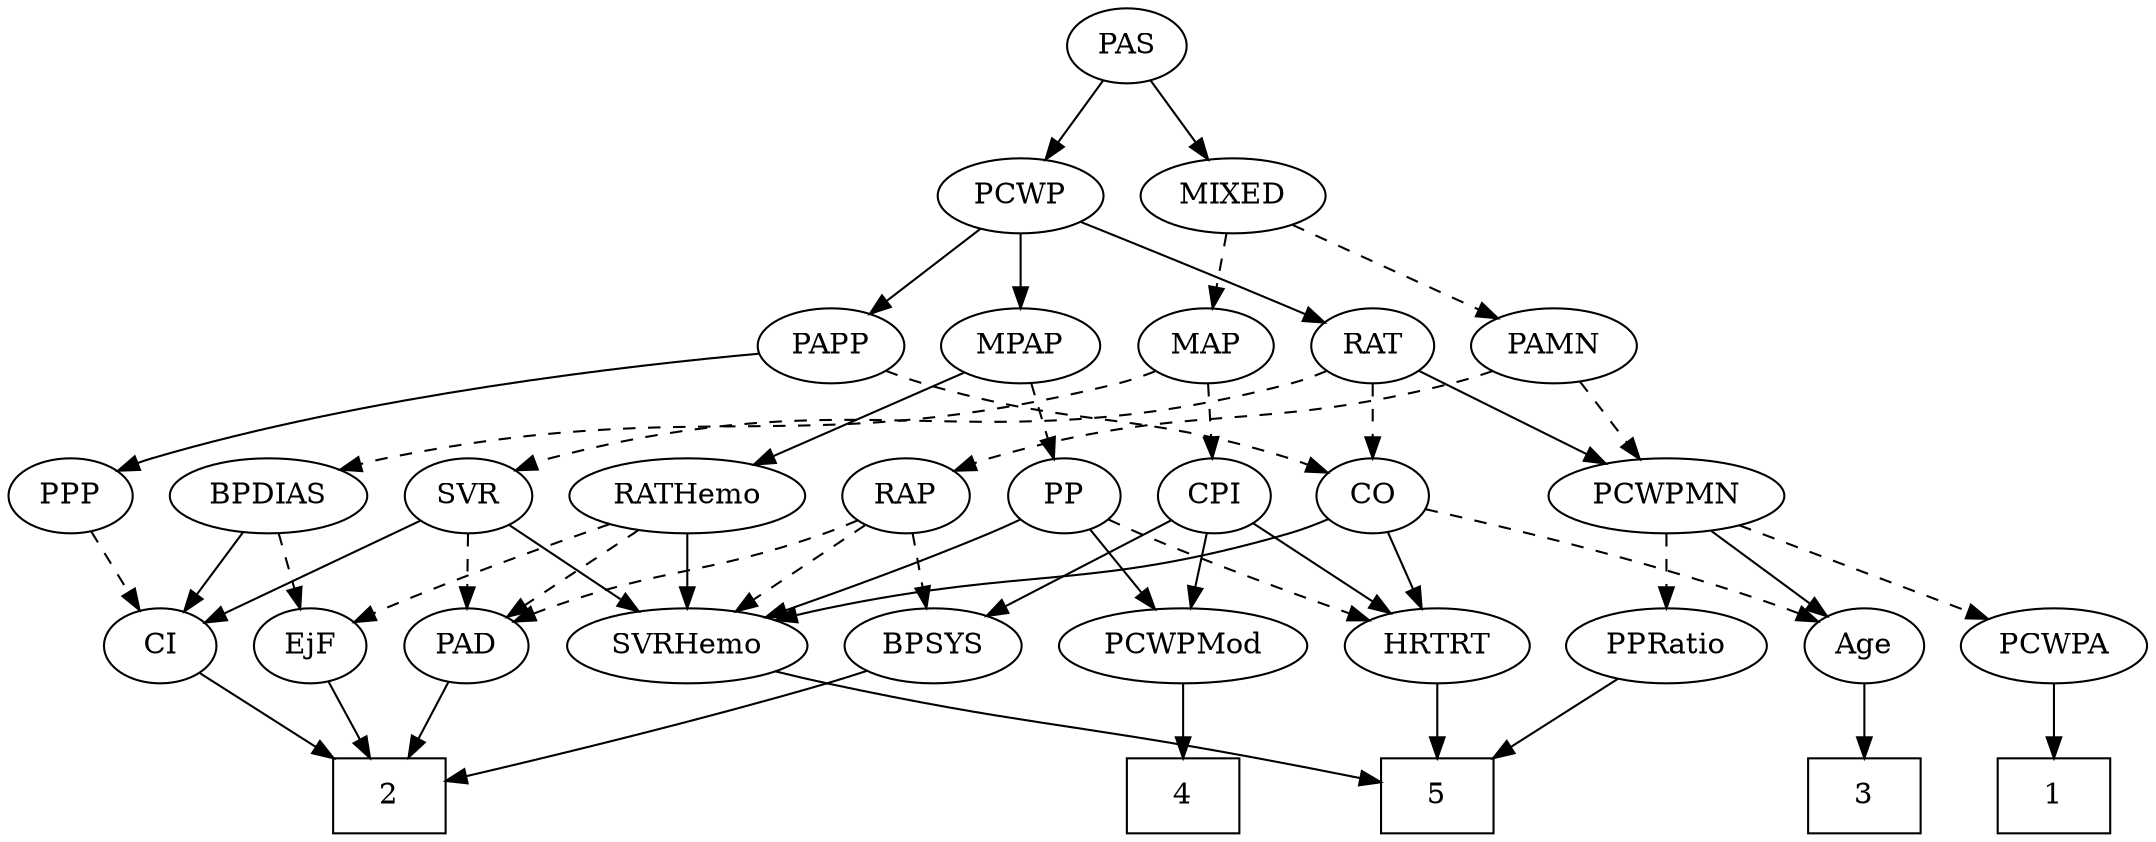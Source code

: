 strict digraph {
	graph [bb="0,0,934.84,396"];
	node [label="\N"];
	1	[height=0.5,
		pos="893.25,18",
		shape=box,
		width=0.75];
	2	[height=0.5,
		pos="166.25,18",
		shape=box,
		width=0.75];
	3	[height=0.5,
		pos="806.25,18",
		shape=box,
		width=0.75];
	4	[height=0.5,
		pos="514.25,18",
		shape=box,
		width=0.75];
	5	[height=0.5,
		pos="624.25,18",
		shape=box,
		width=0.75];
	Age	[height=0.5,
		pos="806.25,90",
		width=0.75];
	Age -> 3	[pos="e,806.25,36.104 806.25,71.697 806.25,63.983 806.25,54.712 806.25,46.112",
		style=solid];
	EjF	[height=0.5,
		pos="57.246,90",
		width=0.75];
	EjF -> 2	[pos="e,139.72,36.034 76.233,76.807 91.329,67.112 112.86,53.282 131.09,41.581",
		style=solid];
	RAP	[height=0.5,
		pos="392.25,162",
		width=0.77632];
	BPSYS	[height=0.5,
		pos="406.25,90",
		width=1.0471];
	RAP -> BPSYS	[pos="e,402.79,108.28 395.64,144.05 397.18,136.35 399.04,127.03 400.77,118.36",
		style=dashed];
	PAD	[height=0.5,
		pos="203.25,90",
		width=0.79437];
	RAP -> PAD	[pos="e,225.57,101.5 370.53,150.47 365.56,148.22 360.26,145.93 355.25,144 305.68,124.87 290.91,126.88 241.25,108 239.16,107.21 237.03,\
106.36 234.88,105.48",
		style=dashed];
	SVRHemo	[height=0.5,
		pos="300.25,90",
		width=1.3902];
	RAP -> SVRHemo	[pos="e,320.69,106.55 374.94,147.83 361.94,137.94 343.85,124.18 328.73,112.67",
		style=dashed];
	MIXED	[height=0.5,
		pos="632.25,306",
		width=1.1193];
	PAMN	[height=0.5,
		pos="698.25,234",
		width=1.011];
	MIXED -> PAMN	[pos="e,683.33,250.82 647.22,289.12 655.83,279.99 666.8,268.36 676.36,258.22",
		style=dashed];
	MAP	[height=0.5,
		pos="370.25,234",
		width=0.84854];
	MIXED -> MAP	[pos="e,393.65,245.85 602.12,293.86 595.92,291.77 589.41,289.7 583.25,288 507.55,267.09 485.19,275.47 410.25,252 407.85,251.25 405.4,250.41 \
402.96,249.51",
		style=dashed];
	MPAP	[height=0.5,
		pos="454.25,234",
		width=0.97491];
	RATHemo	[height=0.5,
		pos="223.25,162",
		width=1.3721];
	MPAP -> RATHemo	[pos="e,260.35,173.95 427.4,222.16 421.77,220.01 415.84,217.86 410.25,216 353.75,197.25 338.47,196.37 281.25,180 277.66,178.97 273.94,\
177.9 270.21,176.82",
		style=solid];
	PP	[height=0.5,
		pos="537.25,162",
		width=0.75];
	MPAP -> PP	[pos="e,521.08,176.64 471.85,218.15 483.91,207.98 500.05,194.37 513.28,183.21",
		style=dashed];
	BPSYS -> 2	[pos="e,193.29,25.708 377.54,78.209 371.52,76.063 365.2,73.891 359.25,72 305.44,54.91 242.19,38.163 203.15,28.209",
		style=solid];
	PAD -> 2	[pos="e,175.3,36.124 194.66,72.765 190.31,64.525 184.91,54.317 180,45.016",
		style=solid];
	CO	[height=0.5,
		pos="616.25,162",
		width=0.75];
	CO -> Age	[pos="e,785.11,101.49 639.12,152.38 646.49,149.65 654.7,146.65 662.25,144 709.98,127.23 723.29,126.84 770.25,108 772.07,107.27 773.94,\
106.49 775.82,105.68",
		style=dashed];
	CO -> SVRHemo	[pos="e,336.9,102.26 594.23,151.27 587.59,148.61 580.21,145.94 573.25,144 480.33,118.13 453.29,129.39 359.25,108 355.15,107.07 350.92,\
106.02 346.7,104.92",
		style=solid];
	HRTRT	[height=0.5,
		pos="624.25,90",
		width=1.1013];
	CO -> HRTRT	[pos="e,622.29,108.1 618.22,143.7 619.11,135.98 620.16,126.71 621.15,118.11",
		style=solid];
	PAS	[height=0.5,
		pos="585.25,378",
		width=0.75];
	PAS -> MIXED	[pos="e,620.97,323.8 595.91,361.12 601.63,352.59 608.82,341.89 615.29,332.25",
		style=solid];
	PCWP	[height=0.5,
		pos="539.25,306",
		width=0.97491];
	PAS -> PCWP	[pos="e,549.96,323.31 574.81,361.12 569.13,352.47 561.97,341.58 555.57,331.83",
		style=solid];
	PAMN -> RAP	[pos="e,413.38,173.9 670.79,221.87 664.75,219.7 658.34,217.6 652.25,216 555.15,190.48 525.29,209.22 429.25,180 427.1,179.35 424.92,178.6 \
422.75,177.78",
		style=dashed];
	PCWPMN	[height=0.5,
		pos="721.25,162",
		width=1.3902];
	PAMN -> PCWPMN	[pos="e,715.57,180.28 703.81,216.05 706.4,208.18 709.54,198.62 712.44,189.79",
		style=dashed];
	RATHemo -> EjF	[pos="e,78.479,101.26 190.72,148.3 164.3,137.86 126.16,122.47 93.246,108 91.443,107.21 89.595,106.38 87.735,105.54",
		style=dashed];
	RATHemo -> PAD	[pos="e,208.04,107.79 218.4,144.05 216.14,136.14 213.4,126.54 210.87,117.69",
		style=dashed];
	RATHemo -> SVRHemo	[pos="e,282.58,107.06 240.72,145.12 250.89,135.87 263.87,124.07 275.12,113.84",
		style=solid];
	CPI	[height=0.5,
		pos="465.25,162",
		width=0.75];
	CPI -> BPSYS	[pos="e,419.84,107.13 452.44,145.81 444.85,136.8 435.05,125.18 426.44,114.95",
		style=solid];
	PCWPMod	[height=0.5,
		pos="514.25,90",
		width=1.4443];
	CPI -> PCWPMod	[pos="e,502.37,107.96 476.12,145.46 482.14,136.87 489.77,125.97 496.62,116.19",
		style=solid];
	CPI -> HRTRT	[pos="e,595.79,102.93 486.51,150.81 491.34,148.54 496.46,146.16 501.25,144 529.68,131.16 562.1,117.22 586.52,106.86",
		style=solid];
	RAT	[height=0.5,
		pos="616.25,234",
		width=0.75827];
	RAT -> CO	[pos="e,616.25,180.1 616.25,215.7 616.25,207.98 616.25,198.71 616.25,190.11",
		style=dashed];
	SVR	[height=0.5,
		pos="318.25,162",
		width=0.77632];
	RAT -> SVR	[pos="e,339.38,173.9 595.71,222.08 590.75,219.79 585.4,217.59 580.25,216 483.5,186.08 452.15,209.41 355.25,180 353.1,179.35 350.92,178.6 \
348.75,177.78",
		style=dashed];
	RAT -> PCWPMN	[pos="e,698.62,178.09 635.02,220.49 650.33,210.28 672.27,195.65 690.19,183.7",
		style=solid];
	SVR -> PAD	[pos="e,223.14,103.11 298.48,148.97 280.13,137.8 252.6,121.04 231.86,108.41",
		style=dashed];
	SVR -> SVRHemo	[pos="e,304.69,108.28 313.89,144.05 311.88,136.26 309.46,126.82 307.21,118.08",
		style=solid];
	CI	[height=0.5,
		pos="129.25,90",
		width=0.75];
	SVR -> CI	[pos="e,150.35,101.57 296.53,150.46 291.56,148.2 286.26,145.92 281.25,144 230.84,124.69 215.55,127.57 165.25,108 163.41,107.29 161.54,\
106.52 159.66,105.72",
		style=solid];
	PCWPMod -> 4	[pos="e,514.25,36.104 514.25,71.697 514.25,63.983 514.25,54.712 514.25,46.112",
		style=solid];
	PCWPA	[height=0.5,
		pos="893.25,90",
		width=1.1555];
	PCWPA -> 1	[pos="e,893.25,36.104 893.25,71.697 893.25,63.983 893.25,54.712 893.25,46.112",
		style=solid];
	PCWPMN -> Age	[pos="e,789.9,104.47 740.53,145.12 752.87,134.96 768.96,121.71 782.13,110.86",
		style=solid];
	PCWPMN -> PCWPA	[pos="e,864.05,102.88 753.2,148 781.86,136.33 824,119.18 854.56,106.74",
		style=dashed];
	PPRatio	[height=0.5,
		pos="721.25,90",
		width=1.1013];
	PCWPMN -> PPRatio	[pos="e,721.25,108.1 721.25,143.7 721.25,135.98 721.25,126.71 721.25,118.11",
		style=dashed];
	SVRHemo -> 5	[pos="e,597.24,25.474 337.24,77.763 344.51,75.72 352.09,73.701 359.25,72 443.29,52.019 465.69,53.674 550.25,36 562.32,33.476 575.46,30.525 \
587.27,27.798",
		style=solid];
	BPDIAS	[height=0.5,
		pos="42.246,162",
		width=1.1735];
	BPDIAS -> EjF	[pos="e,53.544,108.28 45.877,144.05 47.547,136.26 49.57,126.82 51.444,118.08",
		style=dashed];
	BPDIAS -> CI	[pos="e,112.75,104.27 61.124,145.81 73.871,135.55 90.824,121.91 104.63,110.81",
		style=solid];
	MAP -> CPI	[pos="e,447.63,175.98 388.56,219.5 402.94,208.91 423.14,194.03 439.2,182.2",
		style=dashed];
	MAP -> BPDIAS	[pos="e,73.609,174.18 340.85,228.69 289.95,220.94 182.31,203.25 93.246,180 90.04,179.16 86.743,178.23 83.441,177.25",
		style=dashed];
	PP -> PCWPMod	[pos="e,519.92,108.28 531.68,144.05 529.09,136.18 525.95,126.62 523.05,117.79",
		style=solid];
	PP -> SVRHemo	[pos="e,337.65,101.97 516.21,150.24 511.37,147.99 506.19,145.78 501.25,144 439.97,122 422.09,125.02 359.25,108 355.42,106.96 351.46,105.87 \
347.49,104.76",
		style=solid];
	PP -> HRTRT	[pos="e,605.41,106.16 554.02,147.5 566.32,137.61 583.28,123.96 597.44,112.56",
		style=dashed];
	PPP	[height=0.5,
		pos="129.25,162",
		width=0.75];
	PPP -> CI	[pos="e,129.25,108.1 129.25,143.7 129.25,135.98 129.25,126.71 129.25,118.11",
		style=dashed];
	PPRatio -> 5	[pos="e,647.86,36.04 700.68,74.155 687.75,64.828 670.81,52.606 656.17,42.037",
		style=solid];
	PCWP -> MPAP	[pos="e,471.96,249.58 521.22,290.15 509.19,280.25 493.2,267.08 479.86,256.09",
		style=solid];
	PCWP -> RAT	[pos="e,600.88,248.97 555.95,289.81 566.91,279.85 581.38,266.7 593.4,255.77",
		style=solid];
	PAPP	[height=0.5,
		pos="539.25,234",
		width=0.88464];
	PCWP -> PAPP	[pos="e,539.25,252.1 539.25,287.7 539.25,279.98 539.25,270.71 539.25,262.11",
		style=solid];
	CI -> 2	[pos="e,157.2,36.124 137.83,72.765 142.18,64.525 147.58,54.317 152.5,45.016",
		style=solid];
	PAPP -> CO	[pos="e,600.99,176.87 555.58,218.15 566.58,208.15 581.26,194.8 593.42,183.75",
		style=dashed];
	PAPP -> PPP	[pos="e,149.73,174.11 515.36,221.76 509.84,219.54 503.92,217.45 498.25,216 354.03,179.12 308.54,220.34 165.25,180 163.3,179.45 161.33,\
178.81 159.36,178.1",
		style=solid];
	HRTRT -> 5	[pos="e,624.25,36.104 624.25,71.697 624.25,63.983 624.25,54.712 624.25,46.112",
		style=solid];
}
